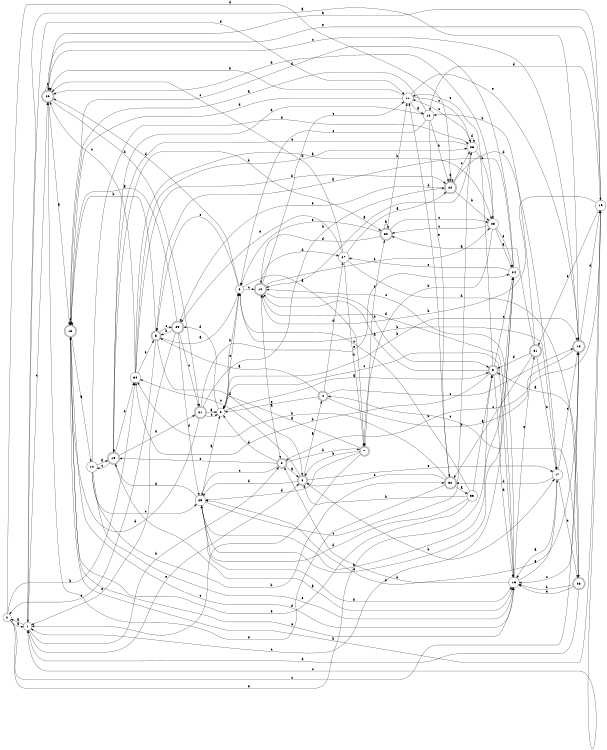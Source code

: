 digraph n28_6 {
__start0 [label="" shape="none"];

rankdir=LR;
size="8,5";

s0 [style="filled", color="black", fillcolor="white" shape="circle", label="0"];
s1 [style="filled", color="black", fillcolor="white" shape="circle", label="1"];
s2 [style="rounded,filled", color="black", fillcolor="white" shape="doublecircle", label="2"];
s3 [style="rounded,filled", color="black", fillcolor="white" shape="doublecircle", label="3"];
s4 [style="rounded,filled", color="black", fillcolor="white" shape="doublecircle", label="4"];
s5 [style="rounded,filled", color="black", fillcolor="white" shape="doublecircle", label="5"];
s6 [style="filled", color="black", fillcolor="white" shape="circle", label="6"];
s7 [style="rounded,filled", color="black", fillcolor="white" shape="doublecircle", label="7"];
s8 [style="filled", color="black", fillcolor="white" shape="circle", label="8"];
s9 [style="rounded,filled", color="black", fillcolor="white" shape="doublecircle", label="9"];
s10 [style="rounded,filled", color="black", fillcolor="white" shape="doublecircle", label="10"];
s11 [style="filled", color="black", fillcolor="white" shape="circle", label="11"];
s12 [style="filled", color="black", fillcolor="white" shape="circle", label="12"];
s13 [style="rounded,filled", color="black", fillcolor="white" shape="doublecircle", label="13"];
s14 [style="filled", color="black", fillcolor="white" shape="circle", label="14"];
s15 [style="rounded,filled", color="black", fillcolor="white" shape="doublecircle", label="15"];
s16 [style="filled", color="black", fillcolor="white" shape="circle", label="16"];
s17 [style="filled", color="black", fillcolor="white" shape="circle", label="17"];
s18 [style="rounded,filled", color="black", fillcolor="white" shape="doublecircle", label="18"];
s19 [style="filled", color="black", fillcolor="white" shape="circle", label="19"];
s20 [style="rounded,filled", color="black", fillcolor="white" shape="doublecircle", label="20"];
s21 [style="rounded,filled", color="black", fillcolor="white" shape="doublecircle", label="21"];
s22 [style="rounded,filled", color="black", fillcolor="white" shape="doublecircle", label="22"];
s23 [style="filled", color="black", fillcolor="white" shape="circle", label="23"];
s24 [style="filled", color="black", fillcolor="white" shape="circle", label="24"];
s25 [style="filled", color="black", fillcolor="white" shape="circle", label="25"];
s26 [style="filled", color="black", fillcolor="white" shape="circle", label="26"];
s27 [style="filled", color="black", fillcolor="white" shape="circle", label="27"];
s28 [style="rounded,filled", color="black", fillcolor="white" shape="doublecircle", label="28"];
s29 [style="rounded,filled", color="black", fillcolor="white" shape="doublecircle", label="29"];
s30 [style="rounded,filled", color="black", fillcolor="white" shape="doublecircle", label="30"];
s31 [style="rounded,filled", color="black", fillcolor="white" shape="doublecircle", label="31"];
s32 [style="rounded,filled", color="black", fillcolor="white" shape="doublecircle", label="32"];
s33 [style="filled", color="black", fillcolor="white" shape="circle", label="33"];
s34 [style="filled", color="black", fillcolor="white" shape="circle", label="34"];
s0 -> s1 [label="a"];
s0 -> s34 [label="b"];
s0 -> s18 [label="c"];
s0 -> s22 [label="d"];
s0 -> s9 [label="e"];
s1 -> s0 [label="a"];
s1 -> s2 [label="b"];
s1 -> s20 [label="c"];
s1 -> s11 [label="d"];
s1 -> s3 [label="e"];
s2 -> s3 [label="a"];
s2 -> s7 [label="b"];
s2 -> s25 [label="c"];
s2 -> s8 [label="d"];
s2 -> s15 [label="e"];
s3 -> s4 [label="a"];
s3 -> s17 [label="b"];
s3 -> s34 [label="c"];
s3 -> s25 [label="d"];
s3 -> s17 [label="e"];
s4 -> s5 [label="a"];
s4 -> s19 [label="b"];
s4 -> s18 [label="c"];
s4 -> s27 [label="d"];
s4 -> s8 [label="e"];
s5 -> s6 [label="a"];
s5 -> s13 [label="b"];
s5 -> s29 [label="c"];
s5 -> s3 [label="d"];
s5 -> s0 [label="e"];
s6 -> s7 [label="a"];
s6 -> s8 [label="b"];
s6 -> s10 [label="c"];
s6 -> s20 [label="d"];
s6 -> s5 [label="e"];
s7 -> s8 [label="a"];
s7 -> s3 [label="b"];
s7 -> s1 [label="c"];
s7 -> s25 [label="d"];
s7 -> s30 [label="e"];
s8 -> s9 [label="a"];
s8 -> s18 [label="b"];
s8 -> s16 [label="c"];
s8 -> s29 [label="d"];
s8 -> s6 [label="e"];
s9 -> s10 [label="a"];
s9 -> s34 [label="b"];
s9 -> s24 [label="c"];
s9 -> s16 [label="d"];
s9 -> s11 [label="e"];
s10 -> s2 [label="a"];
s10 -> s9 [label="b"];
s10 -> s11 [label="c"];
s10 -> s27 [label="d"];
s10 -> s23 [label="e"];
s11 -> s12 [label="a"];
s11 -> s20 [label="b"];
s11 -> s26 [label="c"];
s11 -> s13 [label="d"];
s11 -> s18 [label="e"];
s12 -> s13 [label="a"];
s12 -> s22 [label="b"];
s12 -> s6 [label="c"];
s12 -> s15 [label="d"];
s12 -> s32 [label="e"];
s13 -> s14 [label="a"];
s13 -> s19 [label="b"];
s13 -> s13 [label="c"];
s13 -> s16 [label="d"];
s13 -> s16 [label="e"];
s14 -> s15 [label="a"];
s14 -> s32 [label="b"];
s14 -> s25 [label="c"];
s14 -> s26 [label="d"];
s14 -> s16 [label="e"];
s15 -> s16 [label="a"];
s15 -> s30 [label="b"];
s15 -> s14 [label="c"];
s15 -> s21 [label="d"];
s15 -> s34 [label="e"];
s16 -> s17 [label="a"];
s16 -> s2 [label="b"];
s16 -> s10 [label="c"];
s16 -> s10 [label="d"];
s16 -> s31 [label="e"];
s17 -> s16 [label="a"];
s17 -> s6 [label="b"];
s17 -> s18 [label="c"];
s17 -> s32 [label="d"];
s17 -> s28 [label="e"];
s18 -> s1 [label="a"];
s18 -> s2 [label="b"];
s18 -> s16 [label="c"];
s18 -> s19 [label="d"];
s18 -> s25 [label="e"];
s19 -> s20 [label="a"];
s19 -> s10 [label="b"];
s19 -> s1 [label="c"];
s19 -> s12 [label="d"];
s19 -> s31 [label="e"];
s20 -> s13 [label="a"];
s20 -> s21 [label="b"];
s20 -> s18 [label="c"];
s20 -> s20 [label="d"];
s20 -> s19 [label="e"];
s21 -> s8 [label="a"];
s21 -> s22 [label="b"];
s21 -> s8 [label="c"];
s21 -> s13 [label="d"];
s21 -> s24 [label="e"];
s22 -> s22 [label="a"];
s22 -> s23 [label="b"];
s22 -> s26 [label="c"];
s22 -> s17 [label="d"];
s22 -> s29 [label="e"];
s23 -> s24 [label="a"];
s23 -> s7 [label="b"];
s23 -> s30 [label="c"];
s23 -> s20 [label="d"];
s23 -> s24 [label="e"];
s24 -> s5 [label="a"];
s24 -> s25 [label="b"];
s24 -> s1 [label="c"];
s24 -> s13 [label="d"];
s24 -> s27 [label="e"];
s25 -> s8 [label="a"];
s25 -> s16 [label="b"];
s25 -> s26 [label="c"];
s25 -> s15 [label="d"];
s25 -> s24 [label="e"];
s26 -> s10 [label="a"];
s26 -> s23 [label="b"];
s26 -> s11 [label="c"];
s26 -> s26 [label="d"];
s26 -> s15 [label="e"];
s27 -> s22 [label="a"];
s27 -> s7 [label="b"];
s27 -> s20 [label="c"];
s27 -> s28 [label="d"];
s27 -> s29 [label="e"];
s28 -> s9 [label="a"];
s28 -> s16 [label="b"];
s28 -> s4 [label="c"];
s28 -> s1 [label="d"];
s28 -> s16 [label="e"];
s29 -> s13 [label="a"];
s29 -> s5 [label="b"];
s29 -> s21 [label="c"];
s29 -> s25 [label="d"];
s29 -> s1 [label="e"];
s30 -> s30 [label="a"];
s30 -> s11 [label="b"];
s30 -> s23 [label="c"];
s30 -> s10 [label="d"];
s30 -> s6 [label="e"];
s31 -> s30 [label="a"];
s31 -> s12 [label="b"];
s31 -> s32 [label="c"];
s31 -> s9 [label="d"];
s31 -> s17 [label="e"];
s32 -> s33 [label="a"];
s32 -> s34 [label="b"];
s32 -> s3 [label="c"];
s32 -> s11 [label="d"];
s32 -> s20 [label="e"];
s33 -> s9 [label="a"];
s33 -> s3 [label="b"];
s33 -> s6 [label="c"];
s33 -> s25 [label="d"];
s33 -> s13 [label="e"];
s34 -> s23 [label="a"];
s34 -> s22 [label="b"];
s34 -> s20 [label="c"];
s34 -> s26 [label="d"];
s34 -> s5 [label="e"];

}